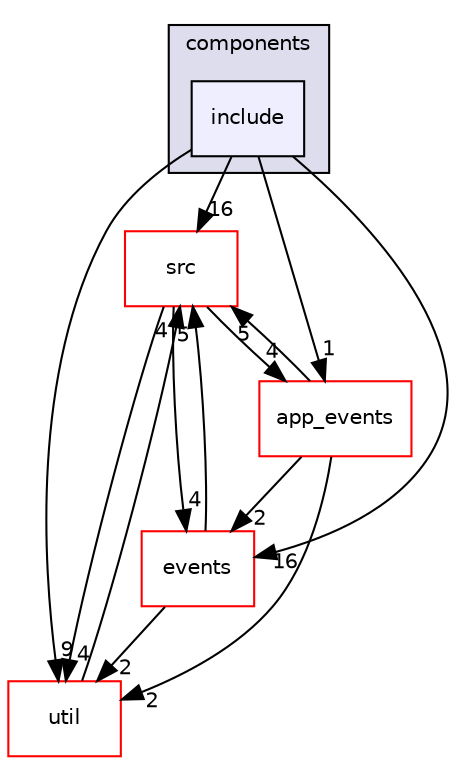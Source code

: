 digraph "components/include" {
  compound=true
  node [ fontsize="10", fontname="Helvetica"];
  edge [ labelfontsize="10", labelfontname="Helvetica"];
  subgraph clusterdir_409f97388efe006bc3438b95e9edef48 {
    graph [ bgcolor="#ddddee", pencolor="black", label="components" fontname="Helvetica", fontsize="10", URL="dir_409f97388efe006bc3438b95e9edef48.html"]
  dir_74b77db838fca204c81ae8864cd83d58 [shape=box, label="include", style="filled", fillcolor="#eeeeff", pencolor="black", URL="dir_74b77db838fca204c81ae8864cd83d58.html"];
  }
  dir_68267d1309a1af8e8297ef4c3efbcdba [shape=box label="src" fillcolor="white" style="filled" color="red" URL="dir_68267d1309a1af8e8297ef4c3efbcdba.html"];
  dir_23ec12649285f9fabf3a6b7380226c28 [shape=box label="util" fillcolor="white" style="filled" color="red" URL="dir_23ec12649285f9fabf3a6b7380226c28.html"];
  dir_25b35af5d6fe939e26498b93aa0ed469 [shape=box label="app_events" fillcolor="white" style="filled" color="red" URL="dir_25b35af5d6fe939e26498b93aa0ed469.html"];
  dir_7d604191edc08013a26f918aa8ef79ad [shape=box label="events" fillcolor="white" style="filled" color="red" URL="dir_7d604191edc08013a26f918aa8ef79ad.html"];
  dir_68267d1309a1af8e8297ef4c3efbcdba->dir_23ec12649285f9fabf3a6b7380226c28 [headlabel="4", labeldistance=1.5 headhref="dir_000020_000028.html"];
  dir_68267d1309a1af8e8297ef4c3efbcdba->dir_25b35af5d6fe939e26498b93aa0ed469 [headlabel="4", labeldistance=1.5 headhref="dir_000020_000000.html"];
  dir_68267d1309a1af8e8297ef4c3efbcdba->dir_7d604191edc08013a26f918aa8ef79ad [headlabel="4", labeldistance=1.5 headhref="dir_000020_000016.html"];
  dir_23ec12649285f9fabf3a6b7380226c28->dir_68267d1309a1af8e8297ef4c3efbcdba [headlabel="4", labeldistance=1.5 headhref="dir_000028_000020.html"];
  dir_74b77db838fca204c81ae8864cd83d58->dir_68267d1309a1af8e8297ef4c3efbcdba [headlabel="16", labeldistance=1.5 headhref="dir_000014_000020.html"];
  dir_74b77db838fca204c81ae8864cd83d58->dir_23ec12649285f9fabf3a6b7380226c28 [headlabel="9", labeldistance=1.5 headhref="dir_000014_000028.html"];
  dir_74b77db838fca204c81ae8864cd83d58->dir_25b35af5d6fe939e26498b93aa0ed469 [headlabel="1", labeldistance=1.5 headhref="dir_000014_000000.html"];
  dir_74b77db838fca204c81ae8864cd83d58->dir_7d604191edc08013a26f918aa8ef79ad [headlabel="16", labeldistance=1.5 headhref="dir_000014_000016.html"];
  dir_25b35af5d6fe939e26498b93aa0ed469->dir_68267d1309a1af8e8297ef4c3efbcdba [headlabel="5", labeldistance=1.5 headhref="dir_000000_000020.html"];
  dir_25b35af5d6fe939e26498b93aa0ed469->dir_23ec12649285f9fabf3a6b7380226c28 [headlabel="2", labeldistance=1.5 headhref="dir_000000_000028.html"];
  dir_25b35af5d6fe939e26498b93aa0ed469->dir_7d604191edc08013a26f918aa8ef79ad [headlabel="2", labeldistance=1.5 headhref="dir_000000_000016.html"];
  dir_7d604191edc08013a26f918aa8ef79ad->dir_68267d1309a1af8e8297ef4c3efbcdba [headlabel="5", labeldistance=1.5 headhref="dir_000016_000020.html"];
  dir_7d604191edc08013a26f918aa8ef79ad->dir_23ec12649285f9fabf3a6b7380226c28 [headlabel="2", labeldistance=1.5 headhref="dir_000016_000028.html"];
}
